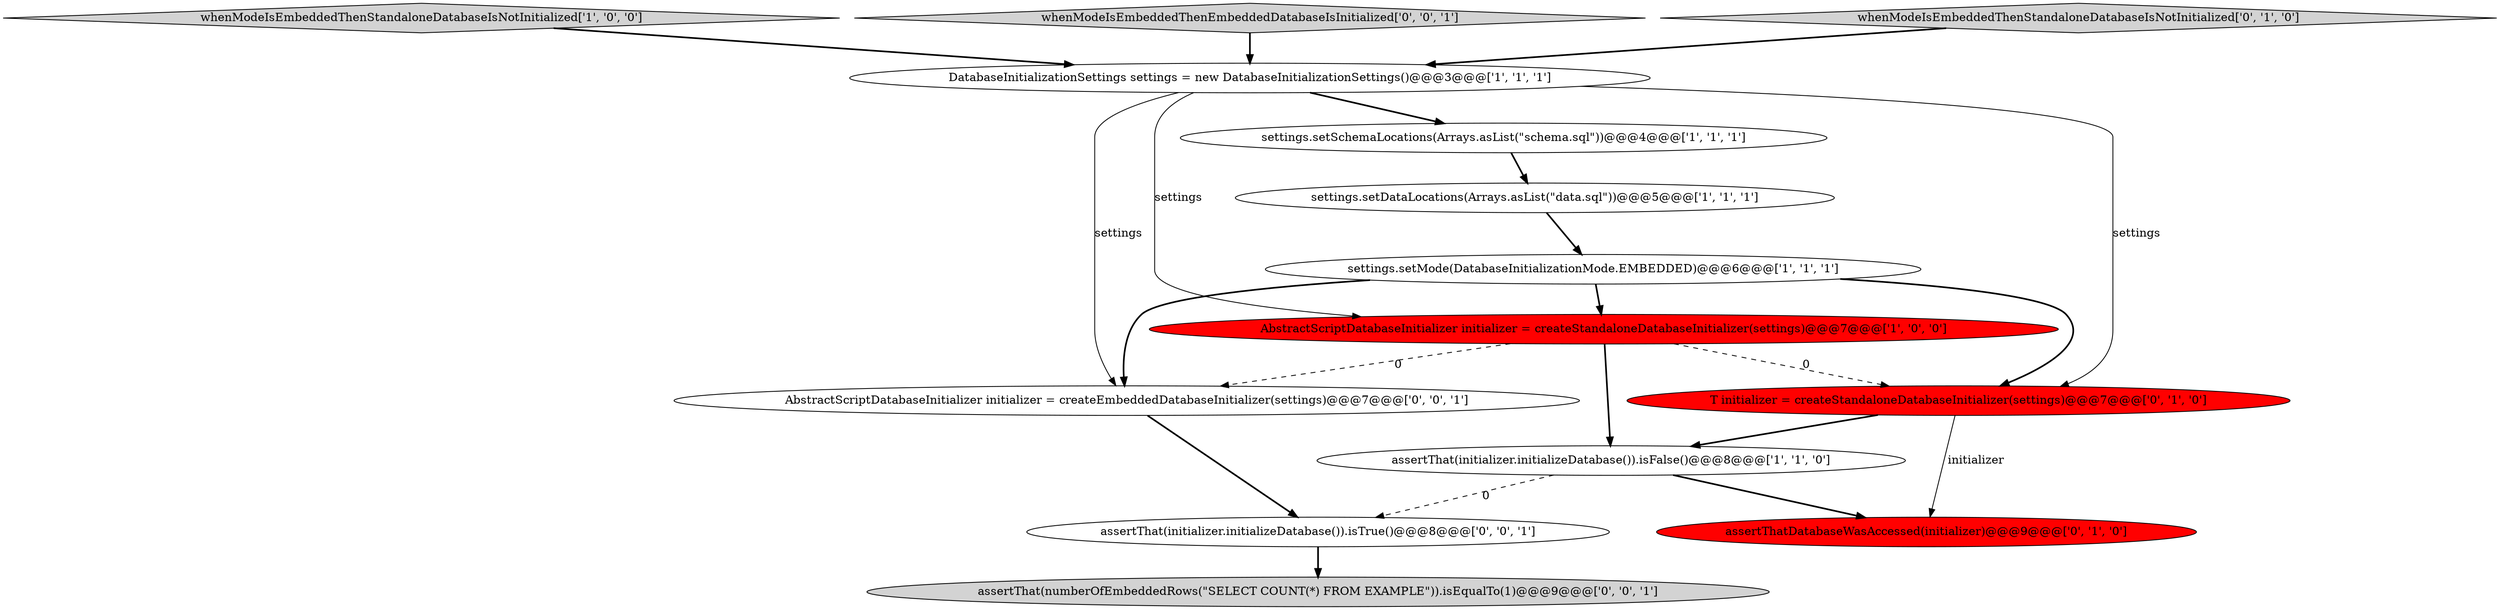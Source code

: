 digraph {
6 [style = filled, label = "DatabaseInitializationSettings settings = new DatabaseInitializationSettings()@@@3@@@['1', '1', '1']", fillcolor = white, shape = ellipse image = "AAA0AAABBB1BBB"];
3 [style = filled, label = "settings.setMode(DatabaseInitializationMode.EMBEDDED)@@@6@@@['1', '1', '1']", fillcolor = white, shape = ellipse image = "AAA0AAABBB1BBB"];
13 [style = filled, label = "assertThat(initializer.initializeDatabase()).isTrue()@@@8@@@['0', '0', '1']", fillcolor = white, shape = ellipse image = "AAA0AAABBB3BBB"];
2 [style = filled, label = "whenModeIsEmbeddedThenStandaloneDatabaseIsNotInitialized['1', '0', '0']", fillcolor = lightgray, shape = diamond image = "AAA0AAABBB1BBB"];
12 [style = filled, label = "AbstractScriptDatabaseInitializer initializer = createEmbeddedDatabaseInitializer(settings)@@@7@@@['0', '0', '1']", fillcolor = white, shape = ellipse image = "AAA0AAABBB3BBB"];
1 [style = filled, label = "settings.setDataLocations(Arrays.asList(\"data.sql\"))@@@5@@@['1', '1', '1']", fillcolor = white, shape = ellipse image = "AAA0AAABBB1BBB"];
5 [style = filled, label = "assertThat(initializer.initializeDatabase()).isFalse()@@@8@@@['1', '1', '0']", fillcolor = white, shape = ellipse image = "AAA0AAABBB1BBB"];
9 [style = filled, label = "assertThatDatabaseWasAccessed(initializer)@@@9@@@['0', '1', '0']", fillcolor = red, shape = ellipse image = "AAA1AAABBB2BBB"];
0 [style = filled, label = "settings.setSchemaLocations(Arrays.asList(\"schema.sql\"))@@@4@@@['1', '1', '1']", fillcolor = white, shape = ellipse image = "AAA0AAABBB1BBB"];
4 [style = filled, label = "AbstractScriptDatabaseInitializer initializer = createStandaloneDatabaseInitializer(settings)@@@7@@@['1', '0', '0']", fillcolor = red, shape = ellipse image = "AAA1AAABBB1BBB"];
11 [style = filled, label = "whenModeIsEmbeddedThenEmbeddedDatabaseIsInitialized['0', '0', '1']", fillcolor = lightgray, shape = diamond image = "AAA0AAABBB3BBB"];
7 [style = filled, label = "whenModeIsEmbeddedThenStandaloneDatabaseIsNotInitialized['0', '1', '0']", fillcolor = lightgray, shape = diamond image = "AAA0AAABBB2BBB"];
8 [style = filled, label = "T initializer = createStandaloneDatabaseInitializer(settings)@@@7@@@['0', '1', '0']", fillcolor = red, shape = ellipse image = "AAA1AAABBB2BBB"];
10 [style = filled, label = "assertThat(numberOfEmbeddedRows(\"SELECT COUNT(*) FROM EXAMPLE\")).isEqualTo(1)@@@9@@@['0', '0', '1']", fillcolor = lightgray, shape = ellipse image = "AAA0AAABBB3BBB"];
5->13 [style = dashed, label="0"];
13->10 [style = bold, label=""];
8->9 [style = solid, label="initializer"];
5->9 [style = bold, label=""];
2->6 [style = bold, label=""];
11->6 [style = bold, label=""];
1->3 [style = bold, label=""];
6->0 [style = bold, label=""];
3->12 [style = bold, label=""];
3->4 [style = bold, label=""];
4->12 [style = dashed, label="0"];
12->13 [style = bold, label=""];
6->4 [style = solid, label="settings"];
8->5 [style = bold, label=""];
0->1 [style = bold, label=""];
3->8 [style = bold, label=""];
7->6 [style = bold, label=""];
4->8 [style = dashed, label="0"];
6->12 [style = solid, label="settings"];
4->5 [style = bold, label=""];
6->8 [style = solid, label="settings"];
}
